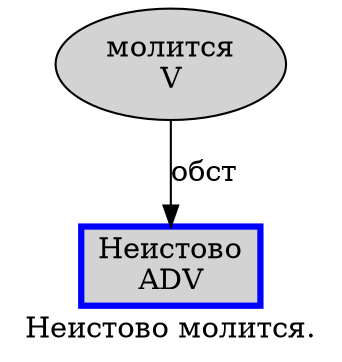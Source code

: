digraph SENTENCE_1164 {
	graph [label="Неистово молится."]
	node [style=filled]
		0 [label="Неистово
ADV" color=blue fillcolor=lightgray penwidth=3 shape=box]
		1 [label="молится
V" color="" fillcolor=lightgray penwidth=1 shape=ellipse]
			1 -> 0 [label="обст"]
}